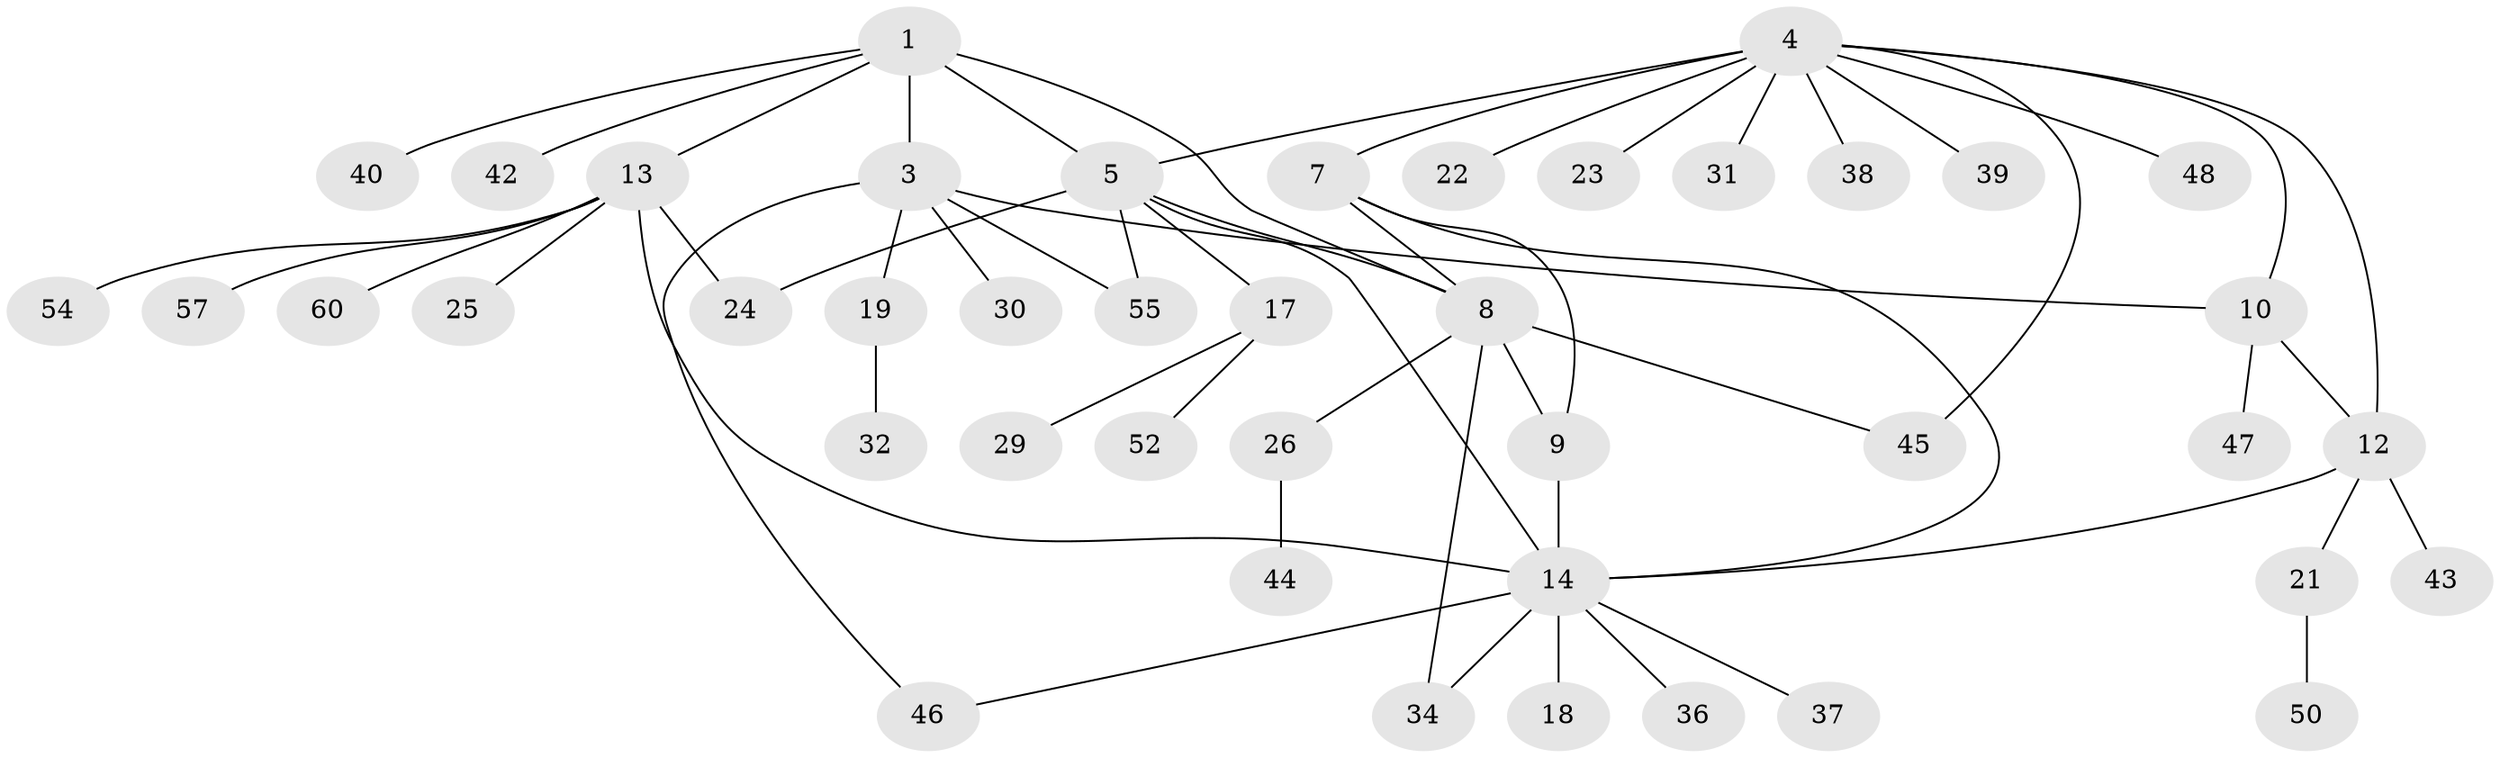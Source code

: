 // Generated by graph-tools (version 1.1) at 2025/52/02/27/25 19:52:21]
// undirected, 43 vertices, 56 edges
graph export_dot {
graph [start="1"]
  node [color=gray90,style=filled];
  1 [super="+2"];
  3 [super="+16"];
  4 [super="+11"];
  5 [super="+6"];
  7 [super="+53"];
  8 [super="+49"];
  9 [super="+27"];
  10;
  12 [super="+35"];
  13 [super="+15"];
  14 [super="+59"];
  17 [super="+20"];
  18 [super="+41"];
  19 [super="+28"];
  21;
  22;
  23;
  24 [super="+56"];
  25;
  26 [super="+58"];
  29 [super="+33"];
  30;
  31;
  32;
  34;
  36;
  37;
  38;
  39;
  40;
  42;
  43;
  44;
  45;
  46;
  47 [super="+51"];
  48;
  50;
  52;
  54;
  55;
  57;
  60;
  1 -- 3 [weight=2];
  1 -- 40;
  1 -- 13;
  1 -- 5;
  1 -- 8;
  1 -- 42;
  3 -- 10;
  3 -- 19;
  3 -- 55;
  3 -- 30;
  3 -- 46;
  4 -- 5 [weight=2];
  4 -- 23;
  4 -- 31;
  4 -- 38;
  4 -- 48;
  4 -- 39;
  4 -- 22;
  4 -- 7;
  4 -- 10;
  4 -- 12;
  4 -- 45;
  5 -- 8;
  5 -- 14;
  5 -- 17;
  5 -- 55;
  5 -- 24;
  7 -- 8;
  7 -- 9;
  7 -- 14;
  8 -- 9;
  8 -- 26;
  8 -- 34;
  8 -- 45;
  9 -- 14;
  10 -- 12;
  10 -- 47;
  12 -- 14;
  12 -- 21;
  12 -- 43;
  13 -- 14 [weight=2];
  13 -- 24;
  13 -- 54;
  13 -- 60;
  13 -- 25;
  13 -- 57;
  14 -- 18;
  14 -- 34;
  14 -- 36;
  14 -- 37;
  14 -- 46;
  17 -- 52;
  17 -- 29;
  19 -- 32;
  21 -- 50;
  26 -- 44;
}
